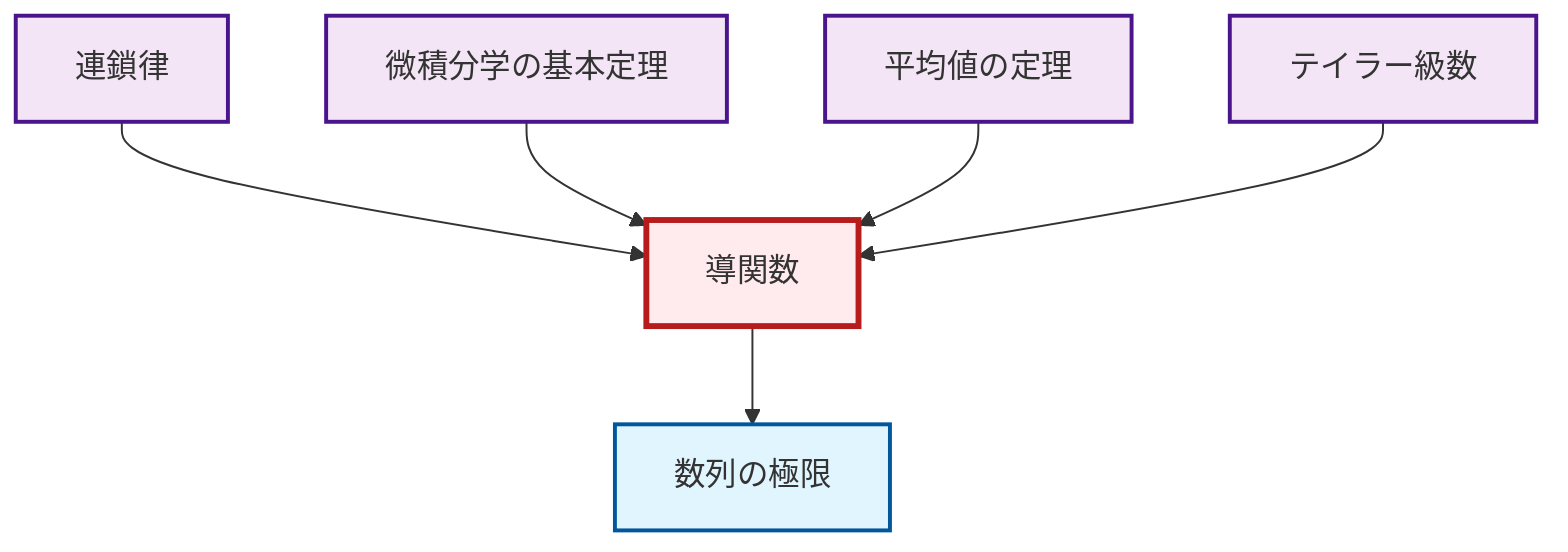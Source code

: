 graph TD
    classDef definition fill:#e1f5fe,stroke:#01579b,stroke-width:2px
    classDef theorem fill:#f3e5f5,stroke:#4a148c,stroke-width:2px
    classDef axiom fill:#fff3e0,stroke:#e65100,stroke-width:2px
    classDef example fill:#e8f5e9,stroke:#1b5e20,stroke-width:2px
    classDef current fill:#ffebee,stroke:#b71c1c,stroke-width:3px
    thm-fundamental-calculus["微積分学の基本定理"]:::theorem
    def-derivative["導関数"]:::definition
    def-limit["数列の極限"]:::definition
    thm-mean-value["平均値の定理"]:::theorem
    thm-chain-rule["連鎖律"]:::theorem
    thm-taylor-series["テイラー級数"]:::theorem
    def-derivative --> def-limit
    thm-chain-rule --> def-derivative
    thm-fundamental-calculus --> def-derivative
    thm-mean-value --> def-derivative
    thm-taylor-series --> def-derivative
    class def-derivative current